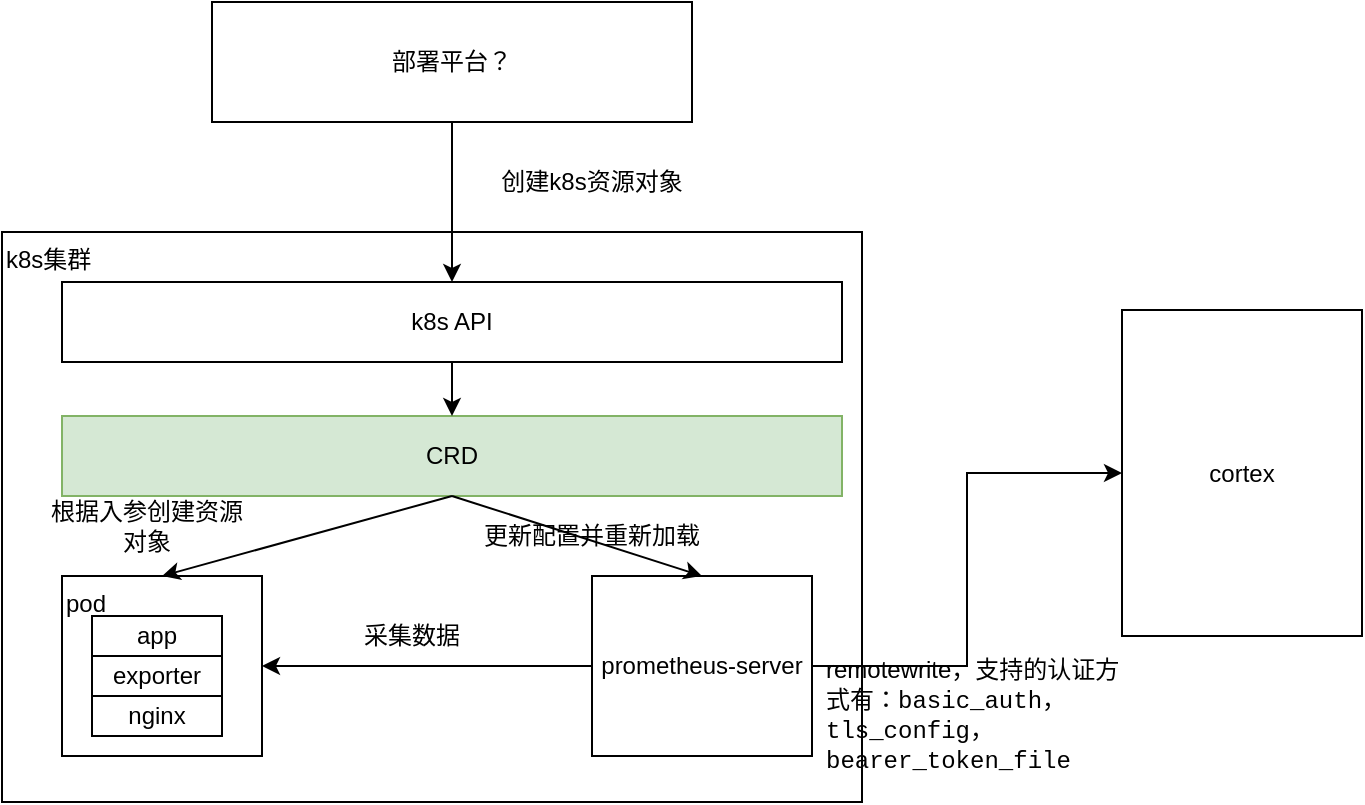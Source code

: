 <mxfile version="12.2.2" type="device" pages="1"><diagram id="lwp7g-rZLkTdQ0qMkcdF" name="Page-1"><mxGraphModel dx="1341" dy="811" grid="1" gridSize="10" guides="1" tooltips="1" connect="1" arrows="1" fold="1" page="1" pageScale="1" pageWidth="850" pageHeight="1100" math="0" shadow="0"><root><mxCell id="0"/><mxCell id="1" parent="0"/><mxCell id="N3B6IYnjRwO9l8xAF0id-5" value="k8s集群" style="rounded=0;whiteSpace=wrap;html=1;align=left;verticalAlign=top;" vertex="1" parent="1"><mxGeometry x="130" y="135" width="430" height="285" as="geometry"/></mxCell><mxCell id="N3B6IYnjRwO9l8xAF0id-1" value="k8s API" style="rounded=0;whiteSpace=wrap;html=1;" vertex="1" parent="1"><mxGeometry x="160" y="160" width="390" height="40" as="geometry"/></mxCell><mxCell id="N3B6IYnjRwO9l8xAF0id-2" value="CRD" style="rounded=0;whiteSpace=wrap;html=1;fillColor=#d5e8d4;strokeColor=#82b366;" vertex="1" parent="1"><mxGeometry x="160" y="227" width="390" height="40" as="geometry"/></mxCell><mxCell id="N3B6IYnjRwO9l8xAF0id-3" value="部署平台？" style="rounded=0;whiteSpace=wrap;html=1;" vertex="1" parent="1"><mxGeometry x="235" y="20" width="240" height="60" as="geometry"/></mxCell><mxCell id="N3B6IYnjRwO9l8xAF0id-4" value="" style="endArrow=classic;html=1;exitX=0.5;exitY=1;exitDx=0;exitDy=0;" edge="1" parent="1" source="N3B6IYnjRwO9l8xAF0id-3" target="N3B6IYnjRwO9l8xAF0id-1"><mxGeometry width="50" height="50" relative="1" as="geometry"><mxPoint x="160" y="340" as="sourcePoint"/><mxPoint x="210" y="290" as="targetPoint"/></mxGeometry></mxCell><mxCell id="N3B6IYnjRwO9l8xAF0id-6" value="pod" style="rounded=0;whiteSpace=wrap;html=1;align=left;verticalAlign=top;" vertex="1" parent="1"><mxGeometry x="160" y="307" width="100" height="90" as="geometry"/></mxCell><mxCell id="N3B6IYnjRwO9l8xAF0id-7" value="app" style="rounded=0;whiteSpace=wrap;html=1;align=center;" vertex="1" parent="1"><mxGeometry x="175" y="327" width="65" height="20" as="geometry"/></mxCell><mxCell id="N3B6IYnjRwO9l8xAF0id-8" value="exporter" style="rounded=0;whiteSpace=wrap;html=1;align=center;" vertex="1" parent="1"><mxGeometry x="175" y="347" width="65" height="20" as="geometry"/></mxCell><mxCell id="N3B6IYnjRwO9l8xAF0id-9" value="nginx" style="rounded=0;whiteSpace=wrap;html=1;align=center;" vertex="1" parent="1"><mxGeometry x="175" y="367" width="65" height="20" as="geometry"/></mxCell><mxCell id="N3B6IYnjRwO9l8xAF0id-18" style="edgeStyle=orthogonalEdgeStyle;rounded=0;orthogonalLoop=1;jettySize=auto;html=1;exitX=1;exitY=0.5;exitDx=0;exitDy=0;" edge="1" parent="1" source="N3B6IYnjRwO9l8xAF0id-11" target="N3B6IYnjRwO9l8xAF0id-17"><mxGeometry relative="1" as="geometry"/></mxCell><mxCell id="N3B6IYnjRwO9l8xAF0id-11" value="prometheus-server" style="rounded=0;whiteSpace=wrap;html=1;align=center;" vertex="1" parent="1"><mxGeometry x="425" y="307" width="110" height="90" as="geometry"/></mxCell><mxCell id="N3B6IYnjRwO9l8xAF0id-13" value="" style="endArrow=classic;html=1;exitX=0.5;exitY=1;exitDx=0;exitDy=0;entryX=0.5;entryY=0;entryDx=0;entryDy=0;" edge="1" parent="1" source="N3B6IYnjRwO9l8xAF0id-2" target="N3B6IYnjRwO9l8xAF0id-6"><mxGeometry width="50" height="50" relative="1" as="geometry"><mxPoint x="365" y="147" as="sourcePoint"/><mxPoint x="365" y="187" as="targetPoint"/></mxGeometry></mxCell><mxCell id="N3B6IYnjRwO9l8xAF0id-15" value="" style="endArrow=classic;html=1;exitX=0.5;exitY=1;exitDx=0;exitDy=0;entryX=0.5;entryY=0;entryDx=0;entryDy=0;" edge="1" parent="1" source="N3B6IYnjRwO9l8xAF0id-1" target="N3B6IYnjRwO9l8xAF0id-2"><mxGeometry width="50" height="50" relative="1" as="geometry"><mxPoint x="365" y="130" as="sourcePoint"/><mxPoint x="365" y="170" as="targetPoint"/></mxGeometry></mxCell><mxCell id="N3B6IYnjRwO9l8xAF0id-17" value="cortex" style="rounded=0;whiteSpace=wrap;html=1;align=center;" vertex="1" parent="1"><mxGeometry x="690" y="174" width="120" height="163" as="geometry"/></mxCell><mxCell id="N3B6IYnjRwO9l8xAF0id-20" style="edgeStyle=orthogonalEdgeStyle;rounded=0;orthogonalLoop=1;jettySize=auto;html=1;entryX=1;entryY=0.5;entryDx=0;entryDy=0;exitX=0;exitY=0.5;exitDx=0;exitDy=0;" edge="1" parent="1" source="N3B6IYnjRwO9l8xAF0id-11" target="N3B6IYnjRwO9l8xAF0id-6"><mxGeometry relative="1" as="geometry"><mxPoint x="300" y="352" as="sourcePoint"/><mxPoint x="650" y="362" as="targetPoint"/></mxGeometry></mxCell><mxCell id="N3B6IYnjRwO9l8xAF0id-21" value="根据入参创建资源对象" style="text;html=1;strokeColor=none;fillColor=none;align=center;verticalAlign=middle;whiteSpace=wrap;rounded=0;" vertex="1" parent="1"><mxGeometry x="150" y="272" width="105" height="20" as="geometry"/></mxCell><mxCell id="N3B6IYnjRwO9l8xAF0id-24" value="创建k8s资源对象" style="text;html=1;strokeColor=none;fillColor=none;align=center;verticalAlign=middle;whiteSpace=wrap;rounded=0;" vertex="1" parent="1"><mxGeometry x="360" y="100" width="130" height="20" as="geometry"/></mxCell><mxCell id="N3B6IYnjRwO9l8xAF0id-26" value="remotewrite，支持的认证方式有：&lt;span style=&quot;background-color: transparent ; color: inherit ; font-family: &amp;#34;menlo&amp;#34; , &amp;#34;monaco&amp;#34; , &amp;#34;consolas&amp;#34; , &amp;#34;courier new&amp;#34; , monospace ; font-size: inherit&quot;&gt;basic_auth，&lt;/span&gt;&lt;span style=&quot;background-color: transparent ; color: inherit ; font-family: &amp;#34;menlo&amp;#34; , &amp;#34;monaco&amp;#34; , &amp;#34;consolas&amp;#34; , &amp;#34;courier new&amp;#34; , monospace ; font-size: inherit&quot;&gt;tls_config，&lt;/span&gt;&lt;span style=&quot;background-color: transparent ; color: inherit ; font-family: &amp;#34;menlo&amp;#34; , &amp;#34;monaco&amp;#34; , &amp;#34;consolas&amp;#34; , &amp;#34;courier new&amp;#34; , monospace ; font-size: inherit&quot;&gt;bearer_token_file&lt;/span&gt;" style="text;html=1;strokeColor=none;fillColor=none;align=left;verticalAlign=middle;whiteSpace=wrap;rounded=0;" vertex="1" parent="1"><mxGeometry x="540" y="367" width="150" height="20" as="geometry"/></mxCell><mxCell id="N3B6IYnjRwO9l8xAF0id-28" value="采集数据" style="text;html=1;strokeColor=none;fillColor=none;align=center;verticalAlign=middle;whiteSpace=wrap;rounded=0;" vertex="1" parent="1"><mxGeometry x="300" y="327" width="70" height="20" as="geometry"/></mxCell><mxCell id="N3B6IYnjRwO9l8xAF0id-23" value="更新配置并重新加载" style="text;html=1;strokeColor=none;fillColor=none;align=center;verticalAlign=middle;whiteSpace=wrap;rounded=0;" vertex="1" parent="1"><mxGeometry x="360" y="277" width="130" height="20" as="geometry"/></mxCell><mxCell id="N3B6IYnjRwO9l8xAF0id-29" value="" style="endArrow=classic;html=1;entryX=0.5;entryY=0;entryDx=0;entryDy=0;exitX=0.5;exitY=1;exitDx=0;exitDy=0;" edge="1" parent="1" source="N3B6IYnjRwO9l8xAF0id-2" target="N3B6IYnjRwO9l8xAF0id-11"><mxGeometry width="50" height="50" relative="1" as="geometry"><mxPoint x="355" y="267" as="sourcePoint"/><mxPoint x="480" y="307" as="targetPoint"/></mxGeometry></mxCell></root></mxGraphModel></diagram></mxfile>